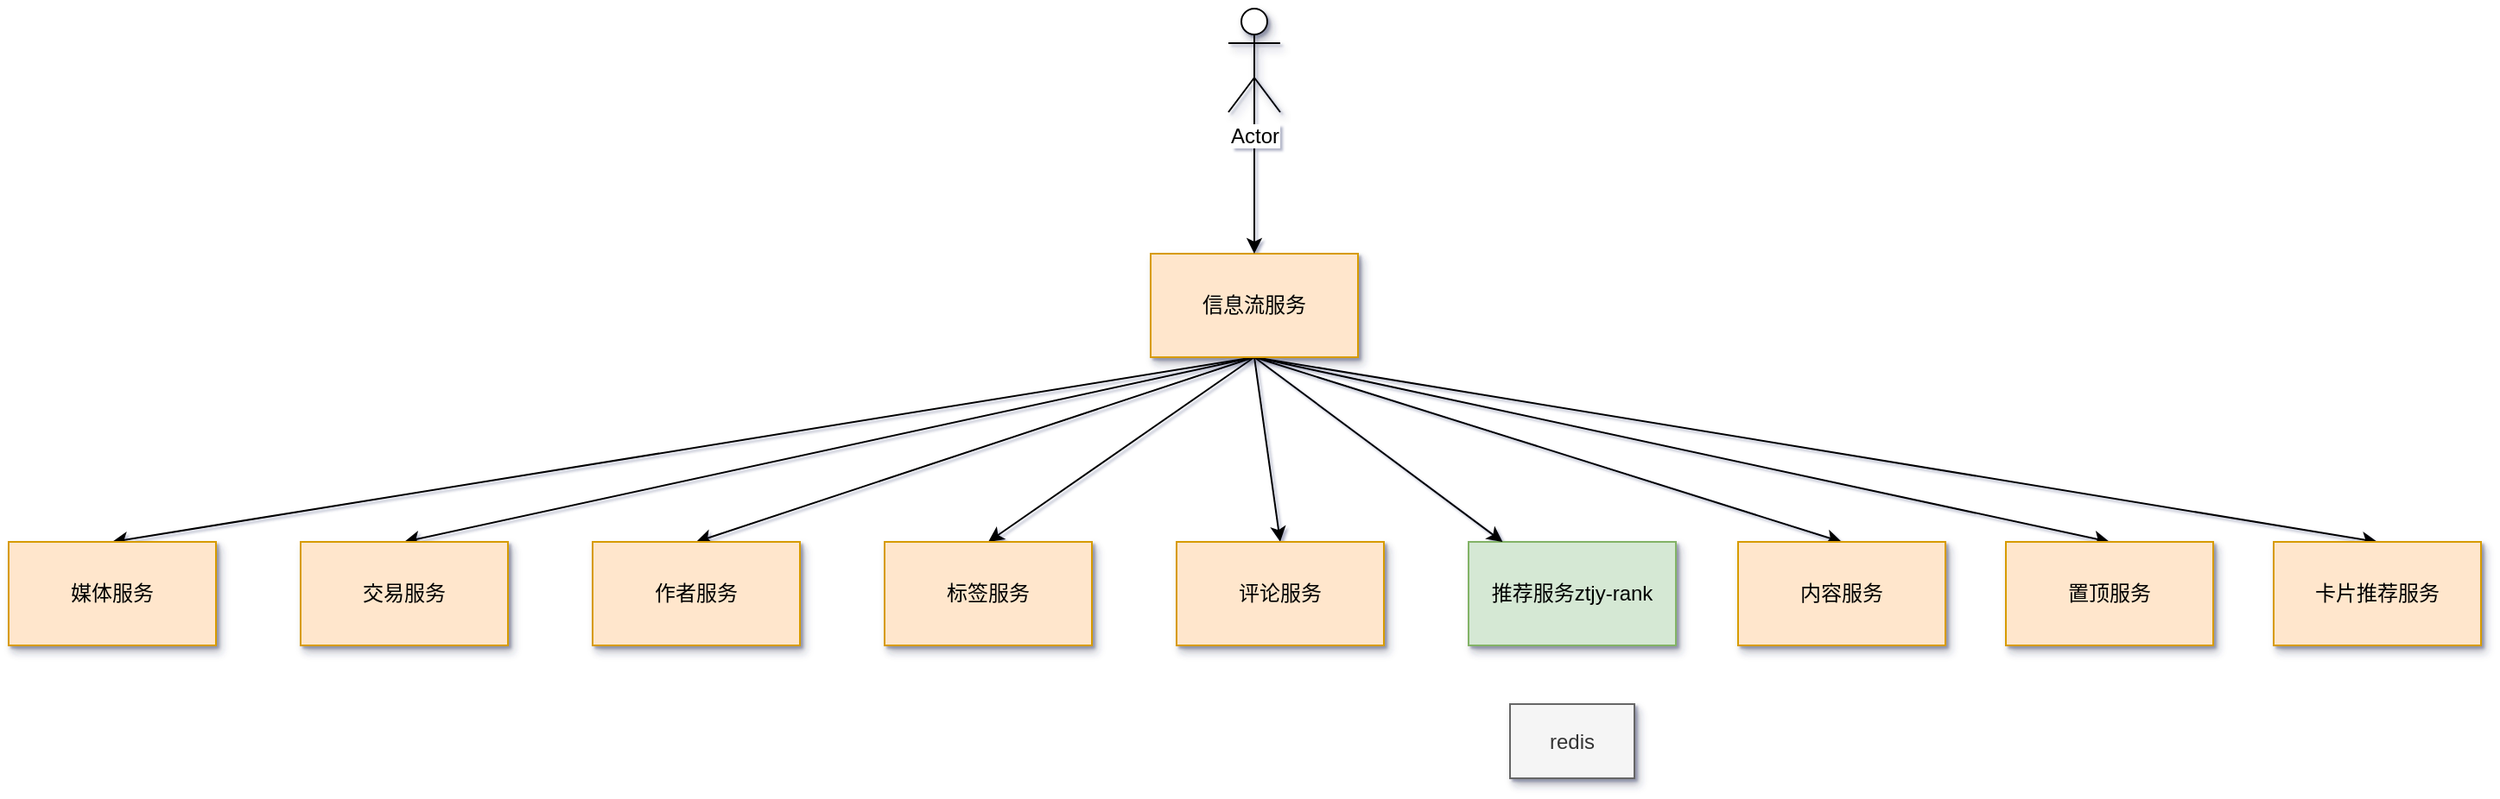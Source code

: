 <mxfile version="12.6.5" type="github">
  <diagram id="D5SrRiFoWvf5I0LUAmtN" name="第 1 页">
    <mxGraphModel dx="1883" dy="1164" grid="0" gridSize="10" guides="1" tooltips="1" connect="1" arrows="1" fold="1" page="0" pageScale="1" pageWidth="827" pageHeight="1169" background="#FFFFFF" math="0" shadow="1">
      <root>
        <mxCell id="0"/>
        <mxCell id="1" parent="0"/>
        <mxCell id="lcB-Q-MgDllkAZMw_vvN-1" value="redis" style="rounded=0;whiteSpace=wrap;html=1;shadow=1;fillColor=#f5f5f5;strokeColor=#666666;fontColor=#333333;" parent="1" vertex="1">
          <mxGeometry x="488" y="214" width="72" height="43" as="geometry"/>
        </mxCell>
        <mxCell id="lcB-Q-MgDllkAZMw_vvN-3" value="推荐服务ztjy-rank" style="rounded=0;whiteSpace=wrap;html=1;shadow=1;fillColor=#d5e8d4;strokeColor=#82b366;" parent="1" vertex="1">
          <mxGeometry x="464" y="120" width="120" height="60" as="geometry"/>
        </mxCell>
        <mxCell id="05CwkLgw4lgEnNcutvi0-2" style="rounded=0;orthogonalLoop=1;jettySize=auto;html=1;exitX=0.5;exitY=1;exitDx=0;exitDy=0;" edge="1" parent="1" source="lcB-Q-MgDllkAZMw_vvN-8" target="lcB-Q-MgDllkAZMw_vvN-3">
          <mxGeometry relative="1" as="geometry"/>
        </mxCell>
        <mxCell id="05CwkLgw4lgEnNcutvi0-3" style="edgeStyle=none;rounded=0;orthogonalLoop=1;jettySize=auto;html=1;exitX=0.5;exitY=1;exitDx=0;exitDy=0;entryX=0.5;entryY=0;entryDx=0;entryDy=0;" edge="1" parent="1" source="lcB-Q-MgDllkAZMw_vvN-8" target="lcB-Q-MgDllkAZMw_vvN-10">
          <mxGeometry relative="1" as="geometry"/>
        </mxCell>
        <mxCell id="05CwkLgw4lgEnNcutvi0-4" style="edgeStyle=none;rounded=0;orthogonalLoop=1;jettySize=auto;html=1;exitX=0.5;exitY=1;exitDx=0;exitDy=0;entryX=0.5;entryY=0;entryDx=0;entryDy=0;" edge="1" parent="1" source="lcB-Q-MgDllkAZMw_vvN-8" target="05CwkLgw4lgEnNcutvi0-1">
          <mxGeometry relative="1" as="geometry"/>
        </mxCell>
        <mxCell id="05CwkLgw4lgEnNcutvi0-11" style="edgeStyle=none;rounded=0;orthogonalLoop=1;jettySize=auto;html=1;exitX=0.5;exitY=1;exitDx=0;exitDy=0;entryX=0.5;entryY=0;entryDx=0;entryDy=0;" edge="1" parent="1" source="lcB-Q-MgDllkAZMw_vvN-8" target="05CwkLgw4lgEnNcutvi0-5">
          <mxGeometry relative="1" as="geometry"/>
        </mxCell>
        <mxCell id="05CwkLgw4lgEnNcutvi0-12" style="edgeStyle=none;rounded=0;orthogonalLoop=1;jettySize=auto;html=1;exitX=0.5;exitY=1;exitDx=0;exitDy=0;entryX=0.5;entryY=0;entryDx=0;entryDy=0;" edge="1" parent="1" source="lcB-Q-MgDllkAZMw_vvN-8" target="05CwkLgw4lgEnNcutvi0-6">
          <mxGeometry relative="1" as="geometry"/>
        </mxCell>
        <mxCell id="05CwkLgw4lgEnNcutvi0-13" style="edgeStyle=none;rounded=0;orthogonalLoop=1;jettySize=auto;html=1;exitX=0.5;exitY=1;exitDx=0;exitDy=0;entryX=0.5;entryY=0;entryDx=0;entryDy=0;" edge="1" parent="1" source="lcB-Q-MgDllkAZMw_vvN-8" target="05CwkLgw4lgEnNcutvi0-7">
          <mxGeometry relative="1" as="geometry"/>
        </mxCell>
        <mxCell id="05CwkLgw4lgEnNcutvi0-14" style="edgeStyle=none;rounded=0;orthogonalLoop=1;jettySize=auto;html=1;exitX=0.5;exitY=1;exitDx=0;exitDy=0;entryX=0.5;entryY=0;entryDx=0;entryDy=0;" edge="1" parent="1" source="lcB-Q-MgDllkAZMw_vvN-8" target="05CwkLgw4lgEnNcutvi0-8">
          <mxGeometry relative="1" as="geometry"/>
        </mxCell>
        <mxCell id="05CwkLgw4lgEnNcutvi0-15" style="edgeStyle=none;rounded=0;orthogonalLoop=1;jettySize=auto;html=1;exitX=0.5;exitY=1;exitDx=0;exitDy=0;entryX=0.5;entryY=0;entryDx=0;entryDy=0;" edge="1" parent="1" source="lcB-Q-MgDllkAZMw_vvN-8" target="05CwkLgw4lgEnNcutvi0-9">
          <mxGeometry relative="1" as="geometry"/>
        </mxCell>
        <mxCell id="05CwkLgw4lgEnNcutvi0-16" style="edgeStyle=none;rounded=0;orthogonalLoop=1;jettySize=auto;html=1;exitX=0.5;exitY=1;exitDx=0;exitDy=0;entryX=0.5;entryY=0;entryDx=0;entryDy=0;" edge="1" parent="1" source="lcB-Q-MgDllkAZMw_vvN-8" target="05CwkLgw4lgEnNcutvi0-10">
          <mxGeometry relative="1" as="geometry"/>
        </mxCell>
        <mxCell id="lcB-Q-MgDllkAZMw_vvN-8" value="信息流服务" style="rounded=0;whiteSpace=wrap;html=1;shadow=1;fillColor=#ffe6cc;strokeColor=#d79b00;" parent="1" vertex="1">
          <mxGeometry x="280" y="-47" width="120" height="60" as="geometry"/>
        </mxCell>
        <mxCell id="lcB-Q-MgDllkAZMw_vvN-10" value="内容服务" style="rounded=0;whiteSpace=wrap;html=1;shadow=1;fillColor=#ffe6cc;strokeColor=#d79b00;" parent="1" vertex="1">
          <mxGeometry x="620" y="120" width="120" height="60" as="geometry"/>
        </mxCell>
        <mxCell id="lcB-Q-MgDllkAZMw_vvN-13" style="edgeStyle=orthogonalEdgeStyle;curved=1;rounded=0;orthogonalLoop=1;jettySize=auto;html=1;exitX=0.5;exitY=0.5;exitDx=0;exitDy=0;exitPerimeter=0;entryX=0.5;entryY=0;entryDx=0;entryDy=0;" parent="1" source="lcB-Q-MgDllkAZMw_vvN-12" target="lcB-Q-MgDllkAZMw_vvN-8" edge="1">
          <mxGeometry relative="1" as="geometry"/>
        </mxCell>
        <mxCell id="lcB-Q-MgDllkAZMw_vvN-12" value="Actor" style="shape=umlActor;verticalLabelPosition=bottom;labelBackgroundColor=#ffffff;verticalAlign=top;html=1;outlineConnect=0;shadow=1;" parent="1" vertex="1">
          <mxGeometry x="325" y="-189" width="30" height="60" as="geometry"/>
        </mxCell>
        <mxCell id="05CwkLgw4lgEnNcutvi0-1" value="置顶服务" style="rounded=0;whiteSpace=wrap;html=1;shadow=1;fillColor=#ffe6cc;strokeColor=#d79b00;" vertex="1" parent="1">
          <mxGeometry x="775" y="120" width="120" height="60" as="geometry"/>
        </mxCell>
        <mxCell id="05CwkLgw4lgEnNcutvi0-5" value="卡片推荐服务" style="rounded=0;whiteSpace=wrap;html=1;shadow=1;fillColor=#ffe6cc;strokeColor=#d79b00;" vertex="1" parent="1">
          <mxGeometry x="930" y="120" width="120" height="60" as="geometry"/>
        </mxCell>
        <mxCell id="05CwkLgw4lgEnNcutvi0-6" value="评论服务" style="rounded=0;whiteSpace=wrap;html=1;shadow=1;fillColor=#ffe6cc;strokeColor=#d79b00;" vertex="1" parent="1">
          <mxGeometry x="295" y="120" width="120" height="60" as="geometry"/>
        </mxCell>
        <mxCell id="05CwkLgw4lgEnNcutvi0-7" value="标签服务" style="rounded=0;whiteSpace=wrap;html=1;shadow=1;fillColor=#ffe6cc;strokeColor=#d79b00;" vertex="1" parent="1">
          <mxGeometry x="126" y="120" width="120" height="60" as="geometry"/>
        </mxCell>
        <mxCell id="05CwkLgw4lgEnNcutvi0-8" value="作者服务" style="rounded=0;whiteSpace=wrap;html=1;shadow=1;fillColor=#ffe6cc;strokeColor=#d79b00;" vertex="1" parent="1">
          <mxGeometry x="-43" y="120" width="120" height="60" as="geometry"/>
        </mxCell>
        <mxCell id="05CwkLgw4lgEnNcutvi0-9" value="交易服务" style="rounded=0;whiteSpace=wrap;html=1;shadow=1;fillColor=#ffe6cc;strokeColor=#d79b00;" vertex="1" parent="1">
          <mxGeometry x="-212" y="120" width="120" height="60" as="geometry"/>
        </mxCell>
        <mxCell id="05CwkLgw4lgEnNcutvi0-10" value="媒体服务" style="rounded=0;whiteSpace=wrap;html=1;shadow=1;fillColor=#ffe6cc;strokeColor=#d79b00;" vertex="1" parent="1">
          <mxGeometry x="-381" y="120" width="120" height="60" as="geometry"/>
        </mxCell>
      </root>
    </mxGraphModel>
  </diagram>
</mxfile>
